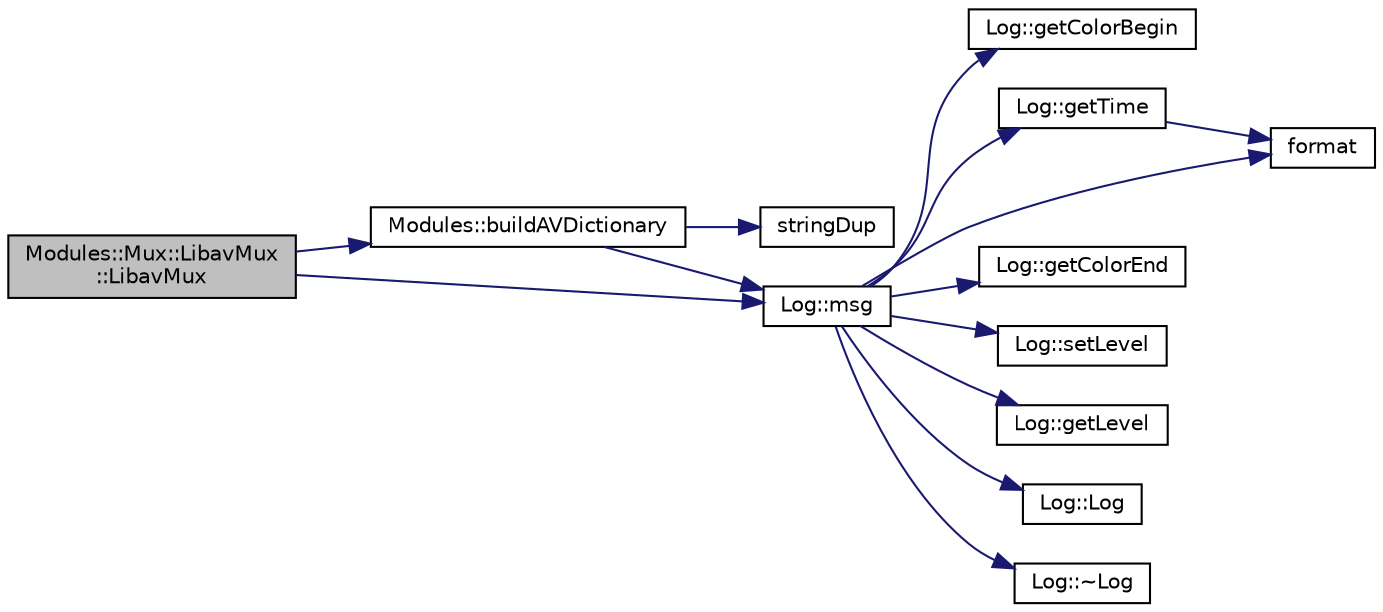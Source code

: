 digraph "Modules::Mux::LibavMux::LibavMux"
{
 // INTERACTIVE_SVG=YES
  edge [fontname="Helvetica",fontsize="10",labelfontname="Helvetica",labelfontsize="10"];
  node [fontname="Helvetica",fontsize="10",shape=record];
  rankdir="LR";
  Node1 [label="Modules::Mux::LibavMux\l::LibavMux",height=0.2,width=0.4,color="black", fillcolor="grey75", style="filled", fontcolor="black"];
  Node1 -> Node2 [color="midnightblue",fontsize="10",style="solid",fontname="Helvetica"];
  Node2 [label="Modules::buildAVDictionary",height=0.2,width=0.4,color="black", fillcolor="white", style="filled",URL="$namespace_modules.html#acf924c96c61225e66fd1d38eb9e02b78"];
  Node2 -> Node3 [color="midnightblue",fontsize="10",style="solid",fontname="Helvetica"];
  Node3 [label="stringDup",height=0.2,width=0.4,color="black", fillcolor="white", style="filled",URL="$tools_8hpp.html#ad73864f25a0e8fc863b591202b7620c7"];
  Node2 -> Node4 [color="midnightblue",fontsize="10",style="solid",fontname="Helvetica"];
  Node4 [label="Log::msg",height=0.2,width=0.4,color="black", fillcolor="white", style="filled",URL="$class_log.html#a84056ae8f88a105f7b5fa3770f2f15d8"];
  Node4 -> Node5 [color="midnightblue",fontsize="10",style="solid",fontname="Helvetica"];
  Node5 [label="Log::getColorBegin",height=0.2,width=0.4,color="black", fillcolor="white", style="filled",URL="$class_log.html#a00080fae9f969e7c3eff2f40c7211cb3"];
  Node4 -> Node6 [color="midnightblue",fontsize="10",style="solid",fontname="Helvetica"];
  Node6 [label="Log::getTime",height=0.2,width=0.4,color="black", fillcolor="white", style="filled",URL="$class_log.html#a1e8efa09c5b342ba1f9ba6d13811fa14"];
  Node6 -> Node7 [color="midnightblue",fontsize="10",style="solid",fontname="Helvetica"];
  Node7 [label="format",height=0.2,width=0.4,color="black", fillcolor="white", style="filled",URL="$format_8hpp.html#a3aca22086b5c6398b980286ac7dd89ad"];
  Node4 -> Node7 [color="midnightblue",fontsize="10",style="solid",fontname="Helvetica"];
  Node4 -> Node8 [color="midnightblue",fontsize="10",style="solid",fontname="Helvetica"];
  Node8 [label="Log::getColorEnd",height=0.2,width=0.4,color="black", fillcolor="white", style="filled",URL="$class_log.html#a1a3e0507d4f5f0486dc7fa8d98954941"];
  Node4 -> Node9 [color="midnightblue",fontsize="10",style="solid",fontname="Helvetica"];
  Node9 [label="Log::setLevel",height=0.2,width=0.4,color="black", fillcolor="white", style="filled",URL="$class_log.html#a64a94fff24e5ed45a1d627d3709b6e52"];
  Node4 -> Node10 [color="midnightblue",fontsize="10",style="solid",fontname="Helvetica"];
  Node10 [label="Log::getLevel",height=0.2,width=0.4,color="black", fillcolor="white", style="filled",URL="$class_log.html#a8def54b27ed38887e1fd074c2ea18a82"];
  Node4 -> Node11 [color="midnightblue",fontsize="10",style="solid",fontname="Helvetica"];
  Node11 [label="Log::Log",height=0.2,width=0.4,color="black", fillcolor="white", style="filled",URL="$class_log.html#af6071a60aa52b6c1b511f99b4bc1b8fe"];
  Node4 -> Node12 [color="midnightblue",fontsize="10",style="solid",fontname="Helvetica"];
  Node12 [label="Log::~Log",height=0.2,width=0.4,color="black", fillcolor="white", style="filled",URL="$class_log.html#a0fbfda88fbee5027c89f6eb121059360"];
  Node1 -> Node4 [color="midnightblue",fontsize="10",style="solid",fontname="Helvetica"];
}
